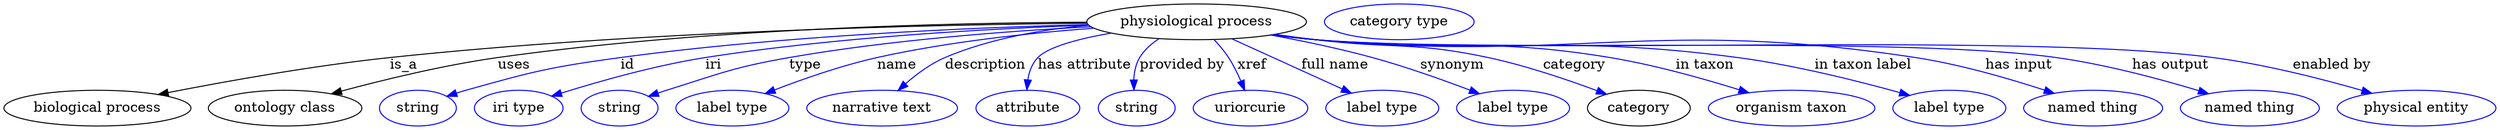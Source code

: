 digraph {
	graph [bb="0,0,2493.9,123"];
	node [label="\N"];
	"physiological process"	[height=0.5,
		label="physiological process",
		pos="1192.6,105",
		width=3.0511];
	"biological process"	[height=0.5,
		pos="93.592,18",
		width=2.5998];
	"physiological process" -> "biological process"	[label=is_a,
		lp="400.59,61.5",
		pos="e,154.45,31.684 1083.1,103.6 927.74,102.04 634.67,95.448 386.59,69 310.19,60.855 223.55,45.272 164.43,33.658"];
	"ontology class"	[height=0.5,
		pos="281.59,18",
		width=2.1304];
	"physiological process" -> "ontology class"	[label=uses,
		lp="512.09,61.5",
		pos="e,327.89,32.358 1082.8,104.55 944.94,103.85 701.65,98.007 495.59,69 441.26,61.352 380.45,46.52 337.57,34.988"];
	id	[color=blue,
		height=0.5,
		label=string,
		pos="414.59,18",
		width=1.0652];
	"physiological process" -> id	[color=blue,
		label=id,
		lp="625.59,61.5",
		pos="e,443.59,29.96 1084,102.14 968.18,99.053 779.73,90.835 618.59,69 548.37,59.484 530.81,55.205 462.59,36 459.49,35.126 456.29,34.155 \
453.09,33.133",
		style=solid];
	iri	[color=blue,
		height=0.5,
		label="iri type",
		pos="515.59,18",
		width=1.2277];
	"physiological process" -> iri	[color=blue,
		label=iri,
		lp="712.59,61.5",
		pos="e,548.95,30.063 1084.4,101.45 985.14,97.882 834.24,89.347 704.59,69 653.65,61.005 596.61,44.89 558.65,33.109",
		style=solid];
	type	[color=blue,
		height=0.5,
		label=string,
		pos="616.59,18",
		width=1.0652];
	"physiological process" -> type	[color=blue,
		label=type,
		lp="801.59,61.5",
		pos="e,645.72,29.809 1086.5,100.06 1004,95.753 886.86,86.902 785.59,69 739.93,60.928 689.11,44.892 655.24,33.149",
		style=solid];
	name	[color=blue,
		height=0.5,
		label="label type",
		pos="729.59,18",
		width=1.5707];
	"physiological process" -> name	[color=blue,
		label=name,
		lp="893.59,61.5",
		pos="e,762.43,32.785 1089.6,98.596 1026.7,93.84 944.79,85.052 873.59,69 838.61,61.112 800.31,47.564 772.01,36.558",
		style=solid];
	description	[color=blue,
		height=0.5,
		label="narrative text",
		pos="879.59,18",
		width=2.0943];
	"physiological process" -> description	[color=blue,
		label=description,
		lp="982.09,61.5",
		pos="e,895.3,35.757 1084.4,101.63 1038.8,97.438 986.11,88.274 941.59,69 927.3,62.81 913.58,52.386 902.69,42.652",
		style=solid];
	"has attribute"	[color=blue,
		height=0.5,
		label=attribute,
		pos="1024.6,18",
		width=1.4443];
	"physiological process" -> "has attribute"	[color=blue,
		label="has attribute",
		lp="1080.6,61.5",
		pos="e,1023.2,36.441 1106.5,93.688 1075,88.167 1044.3,80.152 1033.6,69 1027.8,63.012 1025.1,54.658 1023.9,46.492",
		style=solid];
	"provided by"	[color=blue,
		height=0.5,
		label=string,
		pos="1132.6,18",
		width=1.0652];
	"physiological process" -> "provided by"	[color=blue,
		label="provided by",
		lp="1178.1,61.5",
		pos="e,1129.8,36.367 1155,88.035 1147.4,83.053 1140.2,76.769 1135.6,69 1131.6,62.334 1130,54.228 1129.7,46.5",
		style=solid];
	xref	[color=blue,
		height=0.5,
		label=uriorcurie,
		pos="1246.6,18",
		width=1.5887];
	"physiological process" -> xref	[color=blue,
		label=xref,
		lp="1248.1,61.5",
		pos="e,1240.7,35.908 1210.1,87.125 1215.2,81.651 1220.5,75.346 1224.6,69 1229.3,61.737 1233.5,53.287 1236.9,45.422",
		style=solid];
	"full name"	[color=blue,
		height=0.5,
		label="label type",
		pos="1378.6,18",
		width=1.5707];
	"physiological process" -> "full name"	[color=blue,
		label="full name",
		lp="1331.1,61.5",
		pos="e,1347.6,33.152 1228,87.812 1259.5,73.432 1305.4,52.427 1338.3,37.412",
		style=solid];
	synonym	[color=blue,
		height=0.5,
		label="label type",
		pos="1509.6,18",
		width=1.5707];
	"physiological process" -> synonym	[color=blue,
		label=synonym,
		lp="1448.6,61.5",
		pos="e,1475.8,32.522 1266.8,91.705 1298.4,85.833 1335.6,78.092 1368.6,69 1402,59.815 1438.8,46.641 1466.5,36.121",
		style=solid];
	category	[height=0.5,
		pos="1635.6,18",
		width=1.4263];
	"physiological process" -> category	[color=blue,
		label=category,
		lp="1571.1,61.5",
		pos="e,1603.2,32.007 1270.9,92.372 1284.5,90.487 1298.4,88.623 1311.6,87 1388.3,77.532 1409,85.245 1484.6,69 1522.2,60.919 1563.6,46.834 \
1593.5,35.669",
		style=solid];
	"in taxon"	[color=blue,
		height=0.5,
		label="organism taxon",
		pos="1788.6,18",
		width=2.3109];
	"physiological process" -> "in taxon"	[color=blue,
		label="in taxon",
		lp="1701.6,61.5",
		pos="e,1745.8,33.478 1269.3,92.112 1283.3,90.2 1297.9,88.395 1311.6,87 1442.3,73.701 1477,90.514 1606.6,69 1650.9,61.641 1700,47.823 \
1736,36.574",
		style=solid];
	"in taxon label"	[color=blue,
		height=0.5,
		label="label type",
		pos="1946.6,18",
		width=1.5707];
	"physiological process" -> "in taxon label"	[color=blue,
		label="in taxon label",
		lp="1860.1,61.5",
		pos="e,1906.8,30.891 1268.6,91.989 1282.9,90.066 1297.7,88.288 1311.6,87 1499,69.673 1548.1,93.843 1734.6,69 1791,61.489 1854.3,45.539 \
1896.9,33.662",
		style=solid];
	"has input"	[color=blue,
		height=0.5,
		label="named thing",
		pos="2090.6,18",
		width=1.9318];
	"physiological process" -> "has input"	[color=blue,
		label="has input",
		lp="2016.1,61.5",
		pos="e,2051.6,32.925 1268.3,91.889 1282.6,89.962 1297.6,88.209 1311.6,87 1577.8,64.068 1648.4,109.43 1912.6,69 1957.3,62.163 2006.6,47.727 \
2042,36.117",
		style=solid];
	"has output"	[color=blue,
		height=0.5,
		label="named thing",
		pos="2247.6,18",
		width=1.9318];
	"physiological process" -> "has output"	[color=blue,
		label="has output",
		lp="2168.1,61.5",
		pos="e,2206.1,32.621 1268,91.866 1282.4,89.929 1297.4,88.178 1311.6,87 1476,73.313 1890.2,91.73 2053.6,69 2102.8,62.158 2157.4,47.401 \
2196.2,35.682",
		style=solid];
	"enabled by"	[color=blue,
		height=0.5,
		label="physical entity",
		pos="2414.6,18",
		width=2.2026];
	"physiological process" -> "enabled by"	[color=blue,
		label="enabled by",
		lp="2330.1,61.5",
		pos="e,2369.8,33.016 1268,91.818 1282.4,89.885 1297.4,88.148 1311.6,87 1510.8,70.841 2012.5,94.941 2210.6,69 2262,62.265 2319.3,47.573 \
2360,35.849",
		style=solid];
	"named thing_category"	[color=blue,
		height=0.5,
		label="category type",
		pos="1395.6,105",
		width=2.0762];
}

